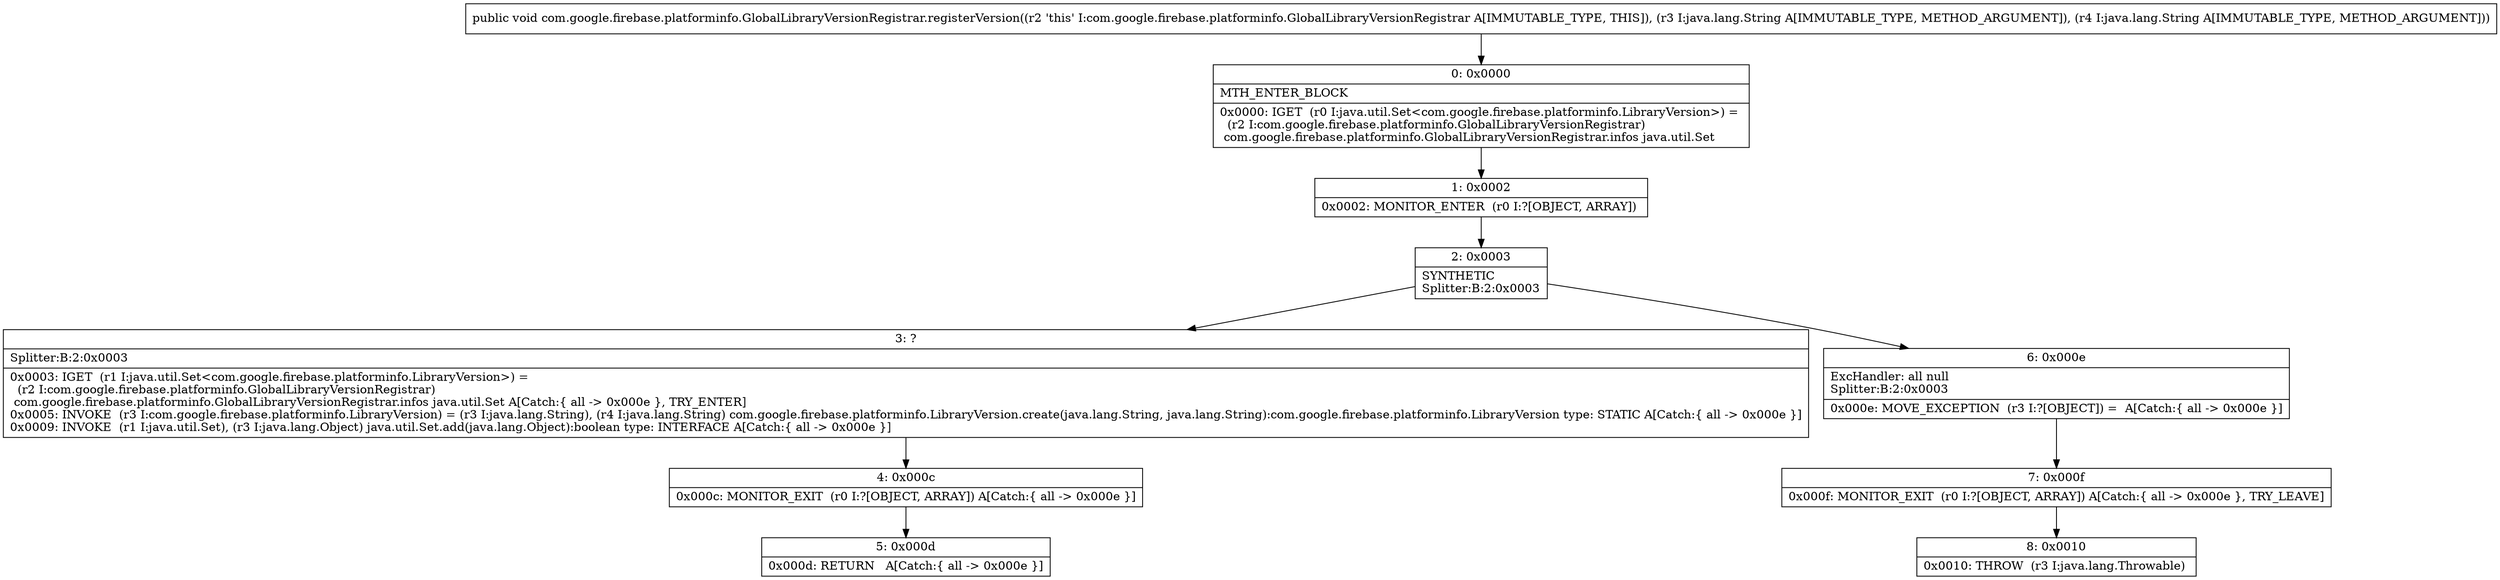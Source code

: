 digraph "CFG forcom.google.firebase.platforminfo.GlobalLibraryVersionRegistrar.registerVersion(Ljava\/lang\/String;Ljava\/lang\/String;)V" {
Node_0 [shape=record,label="{0\:\ 0x0000|MTH_ENTER_BLOCK\l|0x0000: IGET  (r0 I:java.util.Set\<com.google.firebase.platforminfo.LibraryVersion\>) = \l  (r2 I:com.google.firebase.platforminfo.GlobalLibraryVersionRegistrar)\l com.google.firebase.platforminfo.GlobalLibraryVersionRegistrar.infos java.util.Set \l}"];
Node_1 [shape=record,label="{1\:\ 0x0002|0x0002: MONITOR_ENTER  (r0 I:?[OBJECT, ARRAY]) \l}"];
Node_2 [shape=record,label="{2\:\ 0x0003|SYNTHETIC\lSplitter:B:2:0x0003\l}"];
Node_3 [shape=record,label="{3\:\ ?|Splitter:B:2:0x0003\l|0x0003: IGET  (r1 I:java.util.Set\<com.google.firebase.platforminfo.LibraryVersion\>) = \l  (r2 I:com.google.firebase.platforminfo.GlobalLibraryVersionRegistrar)\l com.google.firebase.platforminfo.GlobalLibraryVersionRegistrar.infos java.util.Set A[Catch:\{ all \-\> 0x000e \}, TRY_ENTER]\l0x0005: INVOKE  (r3 I:com.google.firebase.platforminfo.LibraryVersion) = (r3 I:java.lang.String), (r4 I:java.lang.String) com.google.firebase.platforminfo.LibraryVersion.create(java.lang.String, java.lang.String):com.google.firebase.platforminfo.LibraryVersion type: STATIC A[Catch:\{ all \-\> 0x000e \}]\l0x0009: INVOKE  (r1 I:java.util.Set), (r3 I:java.lang.Object) java.util.Set.add(java.lang.Object):boolean type: INTERFACE A[Catch:\{ all \-\> 0x000e \}]\l}"];
Node_4 [shape=record,label="{4\:\ 0x000c|0x000c: MONITOR_EXIT  (r0 I:?[OBJECT, ARRAY]) A[Catch:\{ all \-\> 0x000e \}]\l}"];
Node_5 [shape=record,label="{5\:\ 0x000d|0x000d: RETURN   A[Catch:\{ all \-\> 0x000e \}]\l}"];
Node_6 [shape=record,label="{6\:\ 0x000e|ExcHandler: all null\lSplitter:B:2:0x0003\l|0x000e: MOVE_EXCEPTION  (r3 I:?[OBJECT]) =  A[Catch:\{ all \-\> 0x000e \}]\l}"];
Node_7 [shape=record,label="{7\:\ 0x000f|0x000f: MONITOR_EXIT  (r0 I:?[OBJECT, ARRAY]) A[Catch:\{ all \-\> 0x000e \}, TRY_LEAVE]\l}"];
Node_8 [shape=record,label="{8\:\ 0x0010|0x0010: THROW  (r3 I:java.lang.Throwable) \l}"];
MethodNode[shape=record,label="{public void com.google.firebase.platforminfo.GlobalLibraryVersionRegistrar.registerVersion((r2 'this' I:com.google.firebase.platforminfo.GlobalLibraryVersionRegistrar A[IMMUTABLE_TYPE, THIS]), (r3 I:java.lang.String A[IMMUTABLE_TYPE, METHOD_ARGUMENT]), (r4 I:java.lang.String A[IMMUTABLE_TYPE, METHOD_ARGUMENT])) }"];
MethodNode -> Node_0;
Node_0 -> Node_1;
Node_1 -> Node_2;
Node_2 -> Node_3;
Node_2 -> Node_6;
Node_3 -> Node_4;
Node_4 -> Node_5;
Node_6 -> Node_7;
Node_7 -> Node_8;
}

